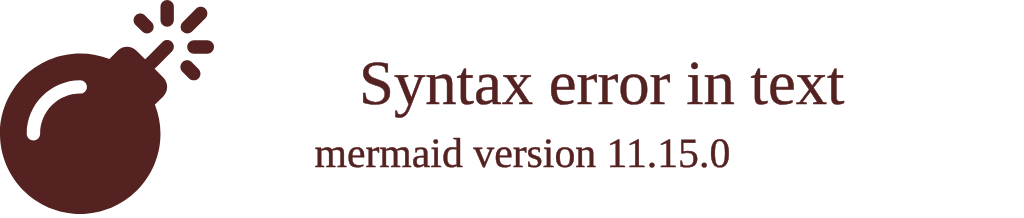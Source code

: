 ---
config:
  theme: neutral
  themeVariables:
    fontFamily: verdana
  treemap:
    showValues: false
    labelFontSize: 24
---
treemap-beta
"LES PRÉDICAMENTS OU LES CATÉGORIES DE L'ÊTRE":::menthe
  "1 Substance":::azul
    "Naturelle"
      "PI":14 
      "PP":14
    "Artificielle":20
    "Hybride":20
  "2 Quantité":::turquoise
    "Quantité":20
    "Mesure":20
  "3 Qualité":::azul
    "Forme":20
    "Puissance":20
 %%   "Impuissance":20
    "Disposition":20
    "Habitus":20
  "4 Relation":::orange
    "Réelle":15
    "De raison":15
  "5 Lieu":20:::ocre
  "6 Position":20:::marron
  "7 Temps":20:::bleu
  "8 Action":::azul
    "Faire":15
    "Agir":15
  "9 Passion":::orange
    "Corporelle":20
    "Animale":20
  "10 Possession":20:::ardoise
%% Une autre palette
classDef azul fill:#07F
classDef turquoise fill:#0FC
classDef orange fill:#F70
classDef ocre fill:#963
classDef bleu fill:#37A
classDef menthe fill:#4A9
classDef marron fill:#544
classDef ardoise fill:#445